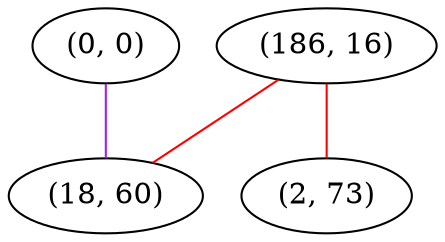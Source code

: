 graph "" {
"(186, 16)";
"(0, 0)";
"(18, 60)";
"(2, 73)";
"(186, 16)" -- "(18, 60)"  [color=red, key=0, weight=1];
"(186, 16)" -- "(2, 73)"  [color=red, key=0, weight=1];
"(0, 0)" -- "(18, 60)"  [color=purple, key=0, weight=4];
}
